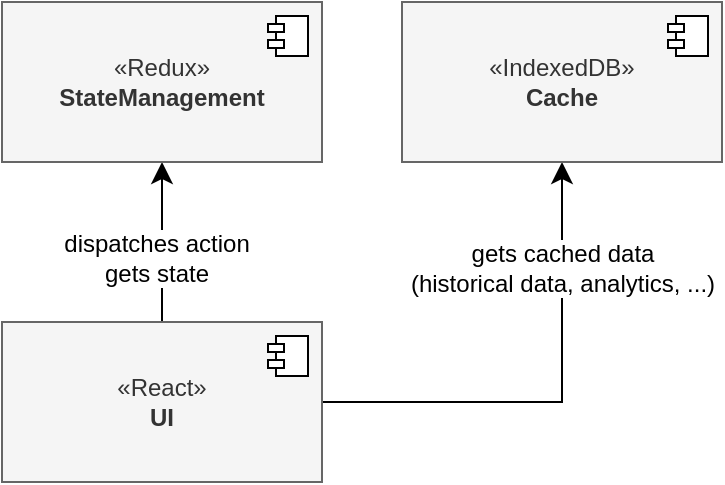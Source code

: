 <mxfile version="21.6.8" type="device" pages="2">
  <diagram id="6YQVF4b3URwh1CnB3FKi" name="Page-2">
    <mxGraphModel dx="1036" dy="975" grid="1" gridSize="10" guides="1" tooltips="1" connect="1" arrows="1" fold="1" page="0" pageScale="1" pageWidth="850" pageHeight="1100" math="0" shadow="0">
      <root>
        <mxCell id="0" />
        <mxCell id="1" parent="0" />
        <mxCell id="KbrP9otijuR78mMI9Qmw-5" style="edgeStyle=orthogonalEdgeStyle;shape=connector;rounded=0;orthogonalLoop=1;jettySize=auto;html=1;entryX=0.5;entryY=1;entryDx=0;entryDy=0;labelBackgroundColor=default;strokeColor=default;fontFamily=Helvetica;fontSize=12;fontColor=default;endArrow=classic;startSize=8;endSize=8;" edge="1" parent="1" source="KbrP9otijuR78mMI9Qmw-1" target="KbrP9otijuR78mMI9Qmw-3">
          <mxGeometry relative="1" as="geometry" />
        </mxCell>
        <mxCell id="KbrP9otijuR78mMI9Qmw-10" value="dispatches action&lt;br&gt;gets state" style="edgeLabel;html=1;align=center;verticalAlign=middle;resizable=0;points=[];fontSize=12;fontFamily=Helvetica;fontColor=default;" vertex="1" connectable="0" parent="KbrP9otijuR78mMI9Qmw-5">
          <mxGeometry x="-0.185" y="3" relative="1" as="geometry">
            <mxPoint as="offset" />
          </mxGeometry>
        </mxCell>
        <mxCell id="KbrP9otijuR78mMI9Qmw-8" style="edgeStyle=orthogonalEdgeStyle;shape=connector;rounded=0;orthogonalLoop=1;jettySize=auto;html=1;entryX=0.5;entryY=1;entryDx=0;entryDy=0;labelBackgroundColor=default;strokeColor=default;fontFamily=Helvetica;fontSize=12;fontColor=default;endArrow=classic;startSize=8;endSize=8;" edge="1" parent="1" source="KbrP9otijuR78mMI9Qmw-1" target="KbrP9otijuR78mMI9Qmw-6">
          <mxGeometry relative="1" as="geometry">
            <Array as="points">
              <mxPoint x="360" y="160" />
            </Array>
          </mxGeometry>
        </mxCell>
        <mxCell id="KbrP9otijuR78mMI9Qmw-11" value="gets cached data&lt;br&gt;(historical data, analytics, ...)" style="edgeLabel;html=1;align=center;verticalAlign=middle;resizable=0;points=[];fontSize=12;fontFamily=Helvetica;fontColor=default;" vertex="1" connectable="0" parent="KbrP9otijuR78mMI9Qmw-8">
          <mxGeometry x="0.563" relative="1" as="geometry">
            <mxPoint as="offset" />
          </mxGeometry>
        </mxCell>
        <mxCell id="KbrP9otijuR78mMI9Qmw-1" value="«React»&lt;br&gt;&lt;b&gt;UI&lt;/b&gt;" style="html=1;dropTarget=0;whiteSpace=wrap;fontFamily=Helvetica;fontSize=12;fontColor=#333333;fillColor=#f5f5f5;strokeColor=#666666;" vertex="1" parent="1">
          <mxGeometry x="80" y="120" width="160" height="80" as="geometry" />
        </mxCell>
        <mxCell id="KbrP9otijuR78mMI9Qmw-2" value="" style="shape=module;jettyWidth=8;jettyHeight=4;fontFamily=Helvetica;fontSize=12;fontColor=default;" vertex="1" parent="KbrP9otijuR78mMI9Qmw-1">
          <mxGeometry x="1" width="20" height="20" relative="1" as="geometry">
            <mxPoint x="-27" y="7" as="offset" />
          </mxGeometry>
        </mxCell>
        <mxCell id="KbrP9otijuR78mMI9Qmw-3" value="«Redux»&lt;br&gt;&lt;b&gt;StateManagement&lt;/b&gt;" style="html=1;dropTarget=0;whiteSpace=wrap;fontFamily=Helvetica;fontSize=12;fontColor=#333333;fillColor=#f5f5f5;strokeColor=#666666;" vertex="1" parent="1">
          <mxGeometry x="80" y="-40" width="160" height="80" as="geometry" />
        </mxCell>
        <mxCell id="KbrP9otijuR78mMI9Qmw-4" value="" style="shape=module;jettyWidth=8;jettyHeight=4;fontFamily=Helvetica;fontSize=12;fontColor=default;" vertex="1" parent="KbrP9otijuR78mMI9Qmw-3">
          <mxGeometry x="1" width="20" height="20" relative="1" as="geometry">
            <mxPoint x="-27" y="7" as="offset" />
          </mxGeometry>
        </mxCell>
        <mxCell id="KbrP9otijuR78mMI9Qmw-6" value="«IndexedDB»&lt;br&gt;&lt;b&gt;Cache&lt;/b&gt;" style="html=1;dropTarget=0;whiteSpace=wrap;fontFamily=Helvetica;fontSize=12;fontColor=#333333;fillColor=#f5f5f5;strokeColor=#666666;" vertex="1" parent="1">
          <mxGeometry x="280" y="-40" width="160" height="80" as="geometry" />
        </mxCell>
        <mxCell id="KbrP9otijuR78mMI9Qmw-7" value="" style="shape=module;jettyWidth=8;jettyHeight=4;fontFamily=Helvetica;fontSize=12;fontColor=default;" vertex="1" parent="KbrP9otijuR78mMI9Qmw-6">
          <mxGeometry x="1" width="20" height="20" relative="1" as="geometry">
            <mxPoint x="-27" y="7" as="offset" />
          </mxGeometry>
        </mxCell>
      </root>
    </mxGraphModel>
  </diagram>
  <diagram name="Redux" id="JmlfIcONJby1dVA5GE1m">
    <mxGraphModel dx="2280" dy="1621" grid="1" gridSize="10" guides="1" tooltips="1" connect="1" arrows="1" fold="1" page="0" pageScale="1" pageWidth="850" pageHeight="1100" math="0" shadow="0">
      <root>
        <mxCell id="0" />
        <mxCell id="1" parent="0" />
        <mxCell id="Xmvf-_v_oDST-VpxMR6n-11" style="edgeStyle=orthogonalEdgeStyle;shape=connector;rounded=0;orthogonalLoop=1;jettySize=auto;html=1;exitX=1;exitY=0.25;exitDx=0;exitDy=0;entryX=0;entryY=0.25;entryDx=0;entryDy=0;labelBackgroundColor=default;strokeColor=default;fontFamily=Helvetica;fontSize=12;fontColor=default;endArrow=classic;startSize=8;endSize=8;" edge="1" parent="1" source="Xmvf-_v_oDST-VpxMR6n-1" target="Xmvf-_v_oDST-VpxMR6n-3">
          <mxGeometry relative="1" as="geometry" />
        </mxCell>
        <mxCell id="Xmvf-_v_oDST-VpxMR6n-14" value="action" style="edgeLabel;html=1;align=center;verticalAlign=middle;resizable=0;points=[];fontSize=12;fontFamily=Helvetica;fontColor=default;" vertex="1" connectable="0" parent="Xmvf-_v_oDST-VpxMR6n-11">
          <mxGeometry x="-0.059" y="1" relative="1" as="geometry">
            <mxPoint as="offset" />
          </mxGeometry>
        </mxCell>
        <mxCell id="Xmvf-_v_oDST-VpxMR6n-1" value="«Redux»&lt;br&gt;&lt;b&gt;Store&lt;/b&gt;" style="html=1;dropTarget=0;whiteSpace=wrap;fontSize=16;fillColor=#f5f5f5;fontColor=#333333;strokeColor=#666666;" vertex="1" parent="1">
          <mxGeometry x="-270" y="250" width="200" height="80" as="geometry" />
        </mxCell>
        <mxCell id="Xmvf-_v_oDST-VpxMR6n-2" value="" style="shape=module;jettyWidth=8;jettyHeight=4;fontSize=16;" vertex="1" parent="Xmvf-_v_oDST-VpxMR6n-1">
          <mxGeometry x="1" width="20" height="20" relative="1" as="geometry">
            <mxPoint x="-27" y="7" as="offset" />
          </mxGeometry>
        </mxCell>
        <mxCell id="Xmvf-_v_oDST-VpxMR6n-12" style="edgeStyle=orthogonalEdgeStyle;shape=connector;rounded=0;orthogonalLoop=1;jettySize=auto;html=1;exitX=0;exitY=0.75;exitDx=0;exitDy=0;entryX=1;entryY=0.75;entryDx=0;entryDy=0;labelBackgroundColor=default;strokeColor=default;fontFamily=Helvetica;fontSize=12;fontColor=default;endArrow=classic;startSize=8;endSize=8;" edge="1" parent="1" source="Xmvf-_v_oDST-VpxMR6n-3" target="Xmvf-_v_oDST-VpxMR6n-1">
          <mxGeometry relative="1" as="geometry" />
        </mxCell>
        <mxCell id="Xmvf-_v_oDST-VpxMR6n-13" value="new state" style="edgeLabel;html=1;align=center;verticalAlign=middle;resizable=0;points=[];fontSize=12;fontFamily=Helvetica;fontColor=default;" vertex="1" connectable="0" parent="Xmvf-_v_oDST-VpxMR6n-12">
          <mxGeometry x="-0.003" relative="1" as="geometry">
            <mxPoint as="offset" />
          </mxGeometry>
        </mxCell>
        <mxCell id="Xmvf-_v_oDST-VpxMR6n-3" value="«Redux»&lt;br&gt;&lt;b&gt;Reducer&lt;/b&gt;" style="html=1;dropTarget=0;whiteSpace=wrap;fontSize=16;fillColor=#f5f5f5;fontColor=#333333;strokeColor=#666666;" vertex="1" parent="1">
          <mxGeometry x="60" y="250" width="200" height="80" as="geometry" />
        </mxCell>
        <mxCell id="Xmvf-_v_oDST-VpxMR6n-4" value="" style="shape=module;jettyWidth=8;jettyHeight=4;fontSize=16;" vertex="1" parent="Xmvf-_v_oDST-VpxMR6n-3">
          <mxGeometry x="1" width="20" height="20" relative="1" as="geometry">
            <mxPoint x="-27" y="7" as="offset" />
          </mxGeometry>
        </mxCell>
        <mxCell id="Xmvf-_v_oDST-VpxMR6n-9" style="edgeStyle=orthogonalEdgeStyle;shape=connector;rounded=0;orthogonalLoop=1;jettySize=auto;html=1;entryX=0.5;entryY=1;entryDx=0;entryDy=0;labelBackgroundColor=default;strokeColor=default;fontFamily=Helvetica;fontSize=12;fontColor=default;endArrow=classic;startSize=8;endSize=8;" edge="1" parent="1" source="Xmvf-_v_oDST-VpxMR6n-5" target="Xmvf-_v_oDST-VpxMR6n-7">
          <mxGeometry relative="1" as="geometry" />
        </mxCell>
        <mxCell id="Xmvf-_v_oDST-VpxMR6n-10" value="Dispatch" style="edgeLabel;html=1;align=center;verticalAlign=middle;resizable=0;points=[];fontSize=12;fontFamily=Helvetica;fontColor=default;" vertex="1" connectable="0" parent="Xmvf-_v_oDST-VpxMR6n-9">
          <mxGeometry x="0.168" y="3" relative="1" as="geometry">
            <mxPoint x="3" y="9" as="offset" />
          </mxGeometry>
        </mxCell>
        <mxCell id="Xmvf-_v_oDST-VpxMR6n-15" style="edgeStyle=orthogonalEdgeStyle;shape=connector;rounded=0;orthogonalLoop=1;jettySize=auto;html=1;entryX=0.5;entryY=1;entryDx=0;entryDy=0;labelBackgroundColor=default;strokeColor=default;fontFamily=Helvetica;fontSize=12;fontColor=default;endArrow=classic;startSize=8;endSize=8;" edge="1" parent="1" source="Xmvf-_v_oDST-VpxMR6n-5" target="Xmvf-_v_oDST-VpxMR6n-1">
          <mxGeometry relative="1" as="geometry" />
        </mxCell>
        <mxCell id="Xmvf-_v_oDST-VpxMR6n-16" value="subscribes to&lt;br&gt;state changes" style="edgeLabel;html=1;align=center;verticalAlign=middle;resizable=0;points=[];fontSize=12;fontFamily=Helvetica;fontColor=default;" vertex="1" connectable="0" parent="Xmvf-_v_oDST-VpxMR6n-15">
          <mxGeometry x="-0.423" y="4" relative="1" as="geometry">
            <mxPoint x="1" y="4" as="offset" />
          </mxGeometry>
        </mxCell>
        <mxCell id="Xmvf-_v_oDST-VpxMR6n-5" value="«React»&lt;br&gt;&lt;b&gt;Application&lt;/b&gt;" style="html=1;dropTarget=0;whiteSpace=wrap;fontSize=16;fillColor=#f5f5f5;fontColor=#333333;strokeColor=#666666;" vertex="1" parent="1">
          <mxGeometry x="-510" y="390" width="200" height="80" as="geometry" />
        </mxCell>
        <mxCell id="Xmvf-_v_oDST-VpxMR6n-6" value="" style="shape=module;jettyWidth=8;jettyHeight=4;fontSize=16;" vertex="1" parent="Xmvf-_v_oDST-VpxMR6n-5">
          <mxGeometry x="1" width="20" height="20" relative="1" as="geometry">
            <mxPoint x="-27" y="7" as="offset" />
          </mxGeometry>
        </mxCell>
        <mxCell id="Xmvf-_v_oDST-VpxMR6n-8" style="edgeStyle=orthogonalEdgeStyle;rounded=0;orthogonalLoop=1;jettySize=auto;html=1;entryX=0;entryY=0.5;entryDx=0;entryDy=0;fontSize=12;startSize=8;endSize=8;" edge="1" parent="1" source="Xmvf-_v_oDST-VpxMR6n-7" target="Xmvf-_v_oDST-VpxMR6n-1">
          <mxGeometry relative="1" as="geometry" />
        </mxCell>
        <mxCell id="Xmvf-_v_oDST-VpxMR6n-7" value="Action" style="html=1;whiteSpace=wrap;fontSize=16;" vertex="1" parent="1">
          <mxGeometry x="-470" y="270" width="120" height="40" as="geometry" />
        </mxCell>
        <mxCell id="MHbJl_Ejt_5j4GULo3-K-7" style="edgeStyle=orthogonalEdgeStyle;shape=connector;rounded=0;orthogonalLoop=1;jettySize=auto;html=1;labelBackgroundColor=default;strokeColor=default;fontFamily=Helvetica;fontSize=12;fontColor=default;endArrow=classic;startSize=8;endSize=8;dashed=1;" edge="1" parent="1" source="MHbJl_Ejt_5j4GULo3-K-1" target="MHbJl_Ejt_5j4GULo3-K-3">
          <mxGeometry relative="1" as="geometry">
            <Array as="points">
              <mxPoint x="40" y="-360" />
              <mxPoint x="160" y="-360" />
            </Array>
          </mxGeometry>
        </mxCell>
        <mxCell id="MHbJl_Ejt_5j4GULo3-K-10" style="edgeStyle=orthogonalEdgeStyle;shape=connector;rounded=0;orthogonalLoop=1;jettySize=auto;html=1;labelBackgroundColor=default;strokeColor=default;fontFamily=Helvetica;fontSize=12;fontColor=default;endArrow=classic;startSize=8;endSize=8;dashed=1;" edge="1" parent="1" source="MHbJl_Ejt_5j4GULo3-K-1" target="MHbJl_Ejt_5j4GULo3-K-5">
          <mxGeometry relative="1" as="geometry">
            <Array as="points">
              <mxPoint x="40" y="-360" />
              <mxPoint x="-80" y="-360" />
            </Array>
          </mxGeometry>
        </mxCell>
        <mxCell id="MHbJl_Ejt_5j4GULo3-K-1" value="«Redux»&lt;br&gt;&lt;b&gt;rootReducer&lt;/b&gt;" style="html=1;dropTarget=0;whiteSpace=wrap;fontSize=16;fillColor=#e1d5e7;strokeColor=#9673a6;" vertex="1" parent="1">
          <mxGeometry x="-40" y="-480" width="160" height="80" as="geometry" />
        </mxCell>
        <mxCell id="MHbJl_Ejt_5j4GULo3-K-2" value="" style="shape=module;jettyWidth=8;jettyHeight=4;fontSize=16;" vertex="1" parent="MHbJl_Ejt_5j4GULo3-K-1">
          <mxGeometry x="1" width="20" height="20" relative="1" as="geometry">
            <mxPoint x="-27" y="7" as="offset" />
          </mxGeometry>
        </mxCell>
        <mxCell id="MHbJl_Ejt_5j4GULo3-K-18" style="edgeStyle=orthogonalEdgeStyle;shape=connector;rounded=0;orthogonalLoop=1;jettySize=auto;html=1;labelBackgroundColor=default;strokeColor=default;fontFamily=Helvetica;fontSize=12;fontColor=default;endArrow=classic;startSize=8;endSize=8;" edge="1" parent="1" source="MHbJl_Ejt_5j4GULo3-K-3" target="MHbJl_Ejt_5j4GULo3-K-11">
          <mxGeometry relative="1" as="geometry">
            <Array as="points">
              <mxPoint x="160" y="-160" />
              <mxPoint x="50" y="-160" />
            </Array>
          </mxGeometry>
        </mxCell>
        <mxCell id="MHbJl_Ejt_5j4GULo3-K-3" value="«Redux»&lt;br&gt;&lt;b&gt;dataReducer&lt;/b&gt;" style="html=1;dropTarget=0;whiteSpace=wrap;fontSize=16;fillColor=#e1d5e7;strokeColor=#9673a6;" vertex="1" parent="1">
          <mxGeometry x="80" y="-280" width="160" height="80" as="geometry" />
        </mxCell>
        <mxCell id="MHbJl_Ejt_5j4GULo3-K-4" value="" style="shape=module;jettyWidth=8;jettyHeight=4;fontSize=16;" vertex="1" parent="MHbJl_Ejt_5j4GULo3-K-3">
          <mxGeometry x="1" width="20" height="20" relative="1" as="geometry">
            <mxPoint x="-27" y="7" as="offset" />
          </mxGeometry>
        </mxCell>
        <mxCell id="MHbJl_Ejt_5j4GULo3-K-17" style="edgeStyle=orthogonalEdgeStyle;shape=connector;rounded=0;orthogonalLoop=1;jettySize=auto;html=1;entryX=0.5;entryY=0;entryDx=0;entryDy=0;labelBackgroundColor=default;strokeColor=default;fontFamily=Helvetica;fontSize=12;fontColor=default;endArrow=classic;startSize=8;endSize=8;" edge="1" parent="1" source="MHbJl_Ejt_5j4GULo3-K-5" target="MHbJl_Ejt_5j4GULo3-K-11">
          <mxGeometry relative="1" as="geometry">
            <Array as="points">
              <mxPoint x="-80" y="-160" />
              <mxPoint x="50" y="-160" />
            </Array>
          </mxGeometry>
        </mxCell>
        <mxCell id="MHbJl_Ejt_5j4GULo3-K-19" value="Modify" style="edgeLabel;html=1;align=center;verticalAlign=middle;resizable=0;points=[];fontSize=12;fontFamily=Helvetica;fontColor=default;" vertex="1" connectable="0" parent="MHbJl_Ejt_5j4GULo3-K-17">
          <mxGeometry x="0.616" y="-1" relative="1" as="geometry">
            <mxPoint x="1" y="10" as="offset" />
          </mxGeometry>
        </mxCell>
        <mxCell id="MHbJl_Ejt_5j4GULo3-K-5" value="«Redux»&lt;br&gt;&lt;b&gt;userReducer&lt;/b&gt;" style="html=1;dropTarget=0;whiteSpace=wrap;fontSize=16;fillColor=#e1d5e7;strokeColor=#9673a6;" vertex="1" parent="1">
          <mxGeometry x="-160" y="-280" width="160" height="80" as="geometry" />
        </mxCell>
        <mxCell id="MHbJl_Ejt_5j4GULo3-K-6" value="" style="shape=module;jettyWidth=8;jettyHeight=4;fontSize=16;" vertex="1" parent="MHbJl_Ejt_5j4GULo3-K-5">
          <mxGeometry x="1" width="20" height="20" relative="1" as="geometry">
            <mxPoint x="-27" y="7" as="offset" />
          </mxGeometry>
        </mxCell>
        <mxCell id="MHbJl_Ejt_5j4GULo3-K-15" style="edgeStyle=orthogonalEdgeStyle;shape=connector;rounded=0;orthogonalLoop=1;jettySize=auto;html=1;entryX=0;entryY=0.5;entryDx=0;entryDy=0;labelBackgroundColor=default;strokeColor=default;fontFamily=Helvetica;fontSize=12;fontColor=default;endArrow=classic;startSize=8;endSize=8;dashed=1;exitX=1;exitY=0.5;exitDx=0;exitDy=0;" edge="1" parent="1" source="MHbJl_Ejt_5j4GULo3-K-35" target="MHbJl_Ejt_5j4GULo3-K-13">
          <mxGeometry relative="1" as="geometry">
            <mxPoint x="-80" y="-560" as="sourcePoint" />
            <Array as="points" />
          </mxGeometry>
        </mxCell>
        <mxCell id="MHbJl_Ejt_5j4GULo3-K-11" value="«Redux»&lt;br&gt;&lt;b&gt;State&lt;/b&gt;" style="html=1;dropTarget=0;whiteSpace=wrap;fontSize=16;fillColor=#e1d5e7;strokeColor=#9673a6;" vertex="1" parent="1">
          <mxGeometry x="-30" y="-120" width="160" height="80" as="geometry" />
        </mxCell>
        <mxCell id="MHbJl_Ejt_5j4GULo3-K-12" value="" style="shape=module;jettyWidth=8;jettyHeight=4;fontSize=16;" vertex="1" parent="MHbJl_Ejt_5j4GULo3-K-11">
          <mxGeometry x="1" width="20" height="20" relative="1" as="geometry">
            <mxPoint x="-27" y="7" as="offset" />
          </mxGeometry>
        </mxCell>
        <mxCell id="MHbJl_Ejt_5j4GULo3-K-16" style="edgeStyle=orthogonalEdgeStyle;shape=connector;rounded=0;orthogonalLoop=1;jettySize=auto;html=1;entryX=0.5;entryY=0;entryDx=0;entryDy=0;labelBackgroundColor=default;strokeColor=default;fontFamily=Helvetica;fontSize=12;fontColor=default;endArrow=classic;startSize=8;endSize=8;dashed=1;" edge="1" parent="1" source="MHbJl_Ejt_5j4GULo3-K-13" target="MHbJl_Ejt_5j4GULo3-K-1">
          <mxGeometry relative="1" as="geometry" />
        </mxCell>
        <mxCell id="MHbJl_Ejt_5j4GULo3-K-13" value="«Redux»&lt;br&gt;&lt;b&gt;Middleware&lt;/b&gt;&lt;br&gt;&lt;i&gt;&lt;font style=&quot;font-size: 14px;&quot;&gt;responsible for side effects&lt;/font&gt;&lt;/i&gt;" style="html=1;dropTarget=0;whiteSpace=wrap;fontSize=16;fillColor=#e1d5e7;strokeColor=#9673a6;" vertex="1" parent="1">
          <mxGeometry x="-40" y="-600" width="160" height="80" as="geometry" />
        </mxCell>
        <mxCell id="MHbJl_Ejt_5j4GULo3-K-14" value="" style="shape=module;jettyWidth=8;jettyHeight=4;fontSize=16;" vertex="1" parent="MHbJl_Ejt_5j4GULo3-K-13">
          <mxGeometry x="1" width="20" height="20" relative="1" as="geometry">
            <mxPoint x="-27" y="7" as="offset" />
          </mxGeometry>
        </mxCell>
        <mxCell id="MHbJl_Ejt_5j4GULo3-K-22" style="edgeStyle=orthogonalEdgeStyle;shape=connector;rounded=0;orthogonalLoop=1;jettySize=auto;html=1;entryX=0;entryY=0.5;entryDx=0;entryDy=0;labelBackgroundColor=default;strokeColor=default;fontFamily=Helvetica;fontSize=12;fontColor=default;endArrow=classic;startSize=8;endSize=8;dashed=1;" edge="1" parent="1" source="MHbJl_Ejt_5j4GULo3-K-38" target="MHbJl_Ejt_5j4GULo3-K-35">
          <mxGeometry relative="1" as="geometry">
            <Array as="points">
              <mxPoint x="-540" y="-560" />
            </Array>
          </mxGeometry>
        </mxCell>
        <mxCell id="MHbJl_Ejt_5j4GULo3-K-28" style="edgeStyle=orthogonalEdgeStyle;shape=connector;rounded=0;orthogonalLoop=1;jettySize=auto;html=1;entryX=0;entryY=0.5;entryDx=0;entryDy=0;labelBackgroundColor=default;strokeColor=default;fontFamily=Helvetica;fontSize=12;fontColor=default;endArrow=classic;startSize=8;endSize=8;" edge="1" parent="1" source="MHbJl_Ejt_5j4GULo3-K-20" target="MHbJl_Ejt_5j4GULo3-K-24">
          <mxGeometry relative="1" as="geometry">
            <Array as="points">
              <mxPoint x="-540" y="-80" />
            </Array>
          </mxGeometry>
        </mxCell>
        <mxCell id="MHbJl_Ejt_5j4GULo3-K-31" value="uses hook&lt;br&gt;to get state" style="edgeLabel;html=1;align=center;verticalAlign=middle;resizable=0;points=[];fontSize=12;fontFamily=Helvetica;fontColor=default;" vertex="1" connectable="0" parent="MHbJl_Ejt_5j4GULo3-K-28">
          <mxGeometry x="-0.305" relative="1" as="geometry">
            <mxPoint as="offset" />
          </mxGeometry>
        </mxCell>
        <mxCell id="MHbJl_Ejt_5j4GULo3-K-20" value="«React»&lt;br&gt;&lt;b&gt;Application&lt;/b&gt;" style="html=1;dropTarget=0;whiteSpace=wrap;fontSize=16;fillColor=#dae8fc;strokeColor=#6c8ebf;" vertex="1" parent="1">
          <mxGeometry x="-640" y="-430" width="200" height="160" as="geometry" />
        </mxCell>
        <mxCell id="MHbJl_Ejt_5j4GULo3-K-21" value="" style="shape=module;jettyWidth=8;jettyHeight=4;fontSize=16;" vertex="1" parent="MHbJl_Ejt_5j4GULo3-K-20">
          <mxGeometry x="1" width="20" height="20" relative="1" as="geometry">
            <mxPoint x="-27" y="7" as="offset" />
          </mxGeometry>
        </mxCell>
        <mxCell id="MHbJl_Ejt_5j4GULo3-K-29" style="edgeStyle=orthogonalEdgeStyle;shape=connector;rounded=0;orthogonalLoop=1;jettySize=auto;html=1;labelBackgroundColor=default;strokeColor=default;fontFamily=Helvetica;fontSize=12;fontColor=default;endArrow=classic;startSize=8;endSize=8;" edge="1" parent="1" source="MHbJl_Ejt_5j4GULo3-K-24" target="MHbJl_Ejt_5j4GULo3-K-11">
          <mxGeometry relative="1" as="geometry" />
        </mxCell>
        <mxCell id="MHbJl_Ejt_5j4GULo3-K-30" value="subscribes to" style="edgeLabel;html=1;align=center;verticalAlign=middle;resizable=0;points=[];fontSize=12;fontFamily=Helvetica;fontColor=default;" vertex="1" connectable="0" parent="MHbJl_Ejt_5j4GULo3-K-29">
          <mxGeometry x="-0.064" y="1" relative="1" as="geometry">
            <mxPoint as="offset" />
          </mxGeometry>
        </mxCell>
        <mxCell id="MHbJl_Ejt_5j4GULo3-K-24" value="«React-Redux»&lt;br&gt;&lt;b&gt;useSelector&lt;/b&gt;" style="html=1;dropTarget=0;whiteSpace=wrap;fontSize=16;fillColor=#A9C4EB;fontColor=#333333;strokeColor=#666666;gradientColor=#C3ABD0;gradientDirection=east;" vertex="1" parent="1">
          <mxGeometry x="-400" y="-120" width="160" height="80" as="geometry" />
        </mxCell>
        <mxCell id="MHbJl_Ejt_5j4GULo3-K-25" value="" style="shape=module;jettyWidth=8;jettyHeight=4;fontSize=16;" vertex="1" parent="MHbJl_Ejt_5j4GULo3-K-24">
          <mxGeometry x="1" width="20" height="20" relative="1" as="geometry">
            <mxPoint x="-27" y="7" as="offset" />
          </mxGeometry>
        </mxCell>
        <mxCell id="MHbJl_Ejt_5j4GULo3-K-33" value="UserSlice" style="swimlane;whiteSpace=wrap;html=1;fontFamily=Helvetica;fontSize=12;fillColor=#fff2cc;strokeColor=#d6b656;" vertex="1" parent="1">
          <mxGeometry x="-180" y="-320" width="200" height="140" as="geometry" />
        </mxCell>
        <mxCell id="MHbJl_Ejt_5j4GULo3-K-34" value="dataSlice" style="swimlane;whiteSpace=wrap;html=1;fontFamily=Helvetica;fontSize=12;fillColor=#fff2cc;strokeColor=#d6b656;" vertex="1" parent="1">
          <mxGeometry x="60" y="-320" width="200" height="140" as="geometry" />
        </mxCell>
        <mxCell id="MHbJl_Ejt_5j4GULo3-K-35" value="«React-Redux»&lt;br&gt;&lt;b&gt;useDispatch&lt;/b&gt;" style="html=1;dropTarget=0;whiteSpace=wrap;fontSize=16;fillColor=#A9C4EB;fontColor=#333333;strokeColor=#666666;gradientColor=#C3ABD0;gradientDirection=east;" vertex="1" parent="1">
          <mxGeometry x="-400" y="-600" width="160" height="80" as="geometry" />
        </mxCell>
        <mxCell id="MHbJl_Ejt_5j4GULo3-K-36" value="" style="shape=module;jettyWidth=8;jettyHeight=4;fontSize=16;" vertex="1" parent="MHbJl_Ejt_5j4GULo3-K-35">
          <mxGeometry x="1" width="20" height="20" relative="1" as="geometry">
            <mxPoint x="-27" y="7" as="offset" />
          </mxGeometry>
        </mxCell>
        <mxCell id="MHbJl_Ejt_5j4GULo3-K-39" value="" style="edgeStyle=orthogonalEdgeStyle;shape=connector;rounded=0;orthogonalLoop=1;jettySize=auto;html=1;entryX=0.5;entryY=1;entryDx=0;entryDy=0;labelBackgroundColor=default;strokeColor=default;fontFamily=Helvetica;fontSize=12;fontColor=default;endArrow=classic;startSize=8;endSize=8;dashed=1;" edge="1" parent="1" source="MHbJl_Ejt_5j4GULo3-K-20" target="MHbJl_Ejt_5j4GULo3-K-38">
          <mxGeometry relative="1" as="geometry">
            <mxPoint x="-540" y="-430" as="sourcePoint" />
            <mxPoint x="-360" y="-560" as="targetPoint" />
            <Array as="points" />
          </mxGeometry>
        </mxCell>
        <mxCell id="MHbJl_Ejt_5j4GULo3-K-38" value="ACTION" style="rounded=0;whiteSpace=wrap;html=1;fontFamily=Helvetica;fontSize=12;fontStyle=1;fillColor=#e1d5e7;strokeColor=#9673a6;" vertex="1" parent="1">
          <mxGeometry x="-580" y="-520" width="80" height="40" as="geometry" />
        </mxCell>
      </root>
    </mxGraphModel>
  </diagram>
</mxfile>
